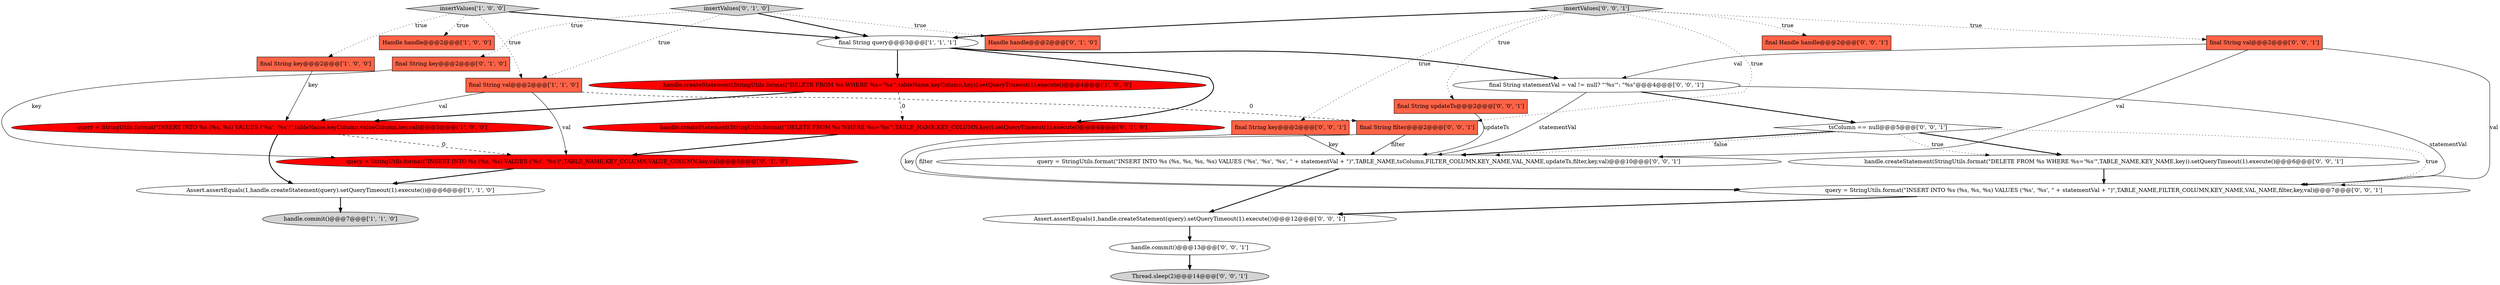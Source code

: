 digraph {
8 [style = filled, label = "final String val@@@2@@@['1', '1', '0']", fillcolor = tomato, shape = box image = "AAA0AAABBB1BBB"];
6 [style = filled, label = "query = StringUtils.format(\"INSERT INTO %s (%s, %s) VALUES ('%s', '%s')\",tableName,keyColumn,valueColumn,key,val)@@@5@@@['1', '0', '0']", fillcolor = red, shape = ellipse image = "AAA1AAABBB1BBB"];
21 [style = filled, label = "Assert.assertEquals(1,handle.createStatement(query).setQueryTimeout(1).execute())@@@12@@@['0', '0', '1']", fillcolor = white, shape = ellipse image = "AAA0AAABBB3BBB"];
15 [style = filled, label = "insertValues['0', '0', '1']", fillcolor = lightgray, shape = diamond image = "AAA0AAABBB3BBB"];
2 [style = filled, label = "insertValues['1', '0', '0']", fillcolor = lightgray, shape = diamond image = "AAA0AAABBB1BBB"];
13 [style = filled, label = "query = StringUtils.format(\"INSERT INTO %s (%s, %s) VALUES ('%s', '%s')\",TABLE_NAME,KEY_COLUMN,VALUE_COLUMN,key,val)@@@5@@@['0', '1', '0']", fillcolor = red, shape = ellipse image = "AAA1AAABBB2BBB"];
10 [style = filled, label = "final String key@@@2@@@['0', '1', '0']", fillcolor = tomato, shape = box image = "AAA0AAABBB2BBB"];
17 [style = filled, label = "final String key@@@2@@@['0', '0', '1']", fillcolor = tomato, shape = box image = "AAA0AAABBB3BBB"];
5 [style = filled, label = "final String query@@@3@@@['1', '1', '1']", fillcolor = white, shape = ellipse image = "AAA0AAABBB1BBB"];
12 [style = filled, label = "handle.createStatement(StringUtils.format(\"DELETE FROM %s WHERE %s='%s'\",TABLE_NAME,KEY_COLUMN,key)).setQueryTimeout(1).execute()@@@4@@@['0', '1', '0']", fillcolor = red, shape = ellipse image = "AAA1AAABBB2BBB"];
25 [style = filled, label = "final String filter@@@2@@@['0', '0', '1']", fillcolor = tomato, shape = box image = "AAA0AAABBB3BBB"];
14 [style = filled, label = "final String statementVal = val != null? \"'%s'\": \"%s\"@@@4@@@['0', '0', '1']", fillcolor = white, shape = ellipse image = "AAA0AAABBB3BBB"];
9 [style = filled, label = "Handle handle@@@2@@@['0', '1', '0']", fillcolor = tomato, shape = box image = "AAA0AAABBB2BBB"];
16 [style = filled, label = "handle.commit()@@@13@@@['0', '0', '1']", fillcolor = white, shape = ellipse image = "AAA0AAABBB3BBB"];
11 [style = filled, label = "insertValues['0', '1', '0']", fillcolor = lightgray, shape = diamond image = "AAA0AAABBB2BBB"];
22 [style = filled, label = "query = StringUtils.format(\"INSERT INTO %s (%s, %s, %s) VALUES ('%s', '%s', \" + statementVal + \")\",TABLE_NAME,FILTER_COLUMN,KEY_NAME,VAL_NAME,filter,key,val)@@@7@@@['0', '0', '1']", fillcolor = white, shape = ellipse image = "AAA0AAABBB3BBB"];
24 [style = filled, label = "final Handle handle@@@2@@@['0', '0', '1']", fillcolor = tomato, shape = box image = "AAA0AAABBB3BBB"];
27 [style = filled, label = "Thread.sleep(2)@@@14@@@['0', '0', '1']", fillcolor = lightgray, shape = ellipse image = "AAA0AAABBB3BBB"];
1 [style = filled, label = "Handle handle@@@2@@@['1', '0', '0']", fillcolor = tomato, shape = box image = "AAA0AAABBB1BBB"];
0 [style = filled, label = "handle.createStatement(StringUtils.format(\"DELETE FROM %s WHERE %s='%s'\",tableName,keyColumn,key)).setQueryTimeout(1).execute()@@@4@@@['1', '0', '0']", fillcolor = red, shape = ellipse image = "AAA1AAABBB1BBB"];
23 [style = filled, label = "tsColumn == null@@@5@@@['0', '0', '1']", fillcolor = white, shape = diamond image = "AAA0AAABBB3BBB"];
4 [style = filled, label = "final String key@@@2@@@['1', '0', '0']", fillcolor = tomato, shape = box image = "AAA0AAABBB1BBB"];
18 [style = filled, label = "handle.createStatement(StringUtils.format(\"DELETE FROM %s WHERE %s='%s'\",TABLE_NAME,KEY_NAME,key)).setQueryTimeout(1).execute()@@@6@@@['0', '0', '1']", fillcolor = white, shape = ellipse image = "AAA0AAABBB3BBB"];
19 [style = filled, label = "final String val@@@2@@@['0', '0', '1']", fillcolor = tomato, shape = box image = "AAA0AAABBB3BBB"];
26 [style = filled, label = "query = StringUtils.format(\"INSERT INTO %s (%s, %s, %s, %s) VALUES ('%s', '%s', '%s', \" + statementVal + \")\",TABLE_NAME,tsColumn,FILTER_COLUMN,KEY_NAME,VAL_NAME,updateTs,filter,key,val)@@@10@@@['0', '0', '1']", fillcolor = white, shape = ellipse image = "AAA0AAABBB3BBB"];
3 [style = filled, label = "handle.commit()@@@7@@@['1', '1', '0']", fillcolor = lightgray, shape = ellipse image = "AAA0AAABBB1BBB"];
20 [style = filled, label = "final String updateTs@@@2@@@['0', '0', '1']", fillcolor = tomato, shape = box image = "AAA0AAABBB3BBB"];
7 [style = filled, label = "Assert.assertEquals(1,handle.createStatement(query).setQueryTimeout(1).execute())@@@6@@@['1', '1', '0']", fillcolor = white, shape = ellipse image = "AAA0AAABBB1BBB"];
17->26 [style = solid, label="key"];
8->13 [style = solid, label="val"];
19->14 [style = solid, label="val"];
16->27 [style = bold, label=""];
23->22 [style = dotted, label="true"];
0->6 [style = bold, label=""];
11->10 [style = dotted, label="true"];
15->24 [style = dotted, label="true"];
20->26 [style = solid, label="updateTs"];
19->26 [style = solid, label="val"];
23->26 [style = bold, label=""];
22->21 [style = bold, label=""];
15->20 [style = dotted, label="true"];
11->9 [style = dotted, label="true"];
23->26 [style = dotted, label="false"];
5->14 [style = bold, label=""];
0->12 [style = dashed, label="0"];
8->6 [style = solid, label="val"];
14->22 [style = solid, label="statementVal"];
7->3 [style = bold, label=""];
15->5 [style = bold, label=""];
26->21 [style = bold, label=""];
15->17 [style = dotted, label="true"];
12->13 [style = bold, label=""];
11->5 [style = bold, label=""];
19->22 [style = solid, label="val"];
18->22 [style = bold, label=""];
6->13 [style = dashed, label="0"];
23->18 [style = dotted, label="true"];
14->23 [style = bold, label=""];
5->0 [style = bold, label=""];
4->6 [style = solid, label="key"];
5->12 [style = bold, label=""];
2->1 [style = dotted, label="true"];
13->7 [style = bold, label=""];
15->19 [style = dotted, label="true"];
17->22 [style = solid, label="key"];
2->4 [style = dotted, label="true"];
25->26 [style = solid, label="filter"];
21->16 [style = bold, label=""];
8->25 [style = dashed, label="0"];
11->8 [style = dotted, label="true"];
10->13 [style = solid, label="key"];
6->7 [style = bold, label=""];
15->25 [style = dotted, label="true"];
25->22 [style = solid, label="filter"];
14->26 [style = solid, label="statementVal"];
23->18 [style = bold, label=""];
2->8 [style = dotted, label="true"];
2->5 [style = bold, label=""];
}
